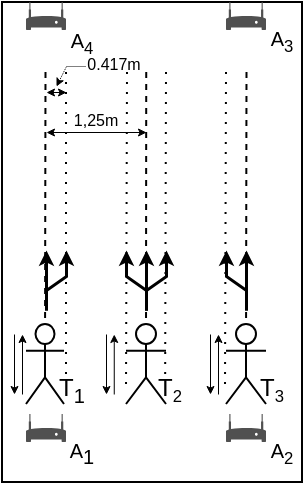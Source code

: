 <mxfile version="24.4.13" type="device">
  <diagram name="Page-1" id="GShBvaMt4-n2fsqKeiEs">
    <mxGraphModel dx="255" dy="143" grid="1" gridSize="10" guides="1" tooltips="1" connect="1" arrows="1" fold="1" page="1" pageScale="1" pageWidth="850" pageHeight="1100" math="0" shadow="0">
      <root>
        <mxCell id="0" />
        <mxCell id="1" parent="0" />
        <mxCell id="QHThUEgulMYCSTynqxfM-2" value="" style="rounded=0;whiteSpace=wrap;html=1;" parent="1" vertex="1">
          <mxGeometry x="198" y="645" width="150" height="240" as="geometry" />
        </mxCell>
        <mxCell id="QHThUEgulMYCSTynqxfM-11" value="" style="endArrow=none;dashed=1;html=1;strokeWidth=1;rounded=0;" parent="1" target="QHThUEgulMYCSTynqxfM-5" edge="1">
          <mxGeometry width="50" height="50" relative="1" as="geometry">
            <mxPoint x="219.75" y="680" as="sourcePoint" />
            <mxPoint x="219.25" y="840" as="targetPoint" />
          </mxGeometry>
        </mxCell>
        <mxCell id="QHThUEgulMYCSTynqxfM-26" value="T&lt;sub&gt;1&lt;/sub&gt;" style="text;html=1;strokeColor=none;fillColor=none;align=center;verticalAlign=middle;whiteSpace=wrap;rounded=0;" parent="1" vertex="1">
          <mxGeometry x="223" y="834" width="20" height="10" as="geometry" />
        </mxCell>
        <mxCell id="QHThUEgulMYCSTynqxfM-27" value="T&lt;span style=&quot;font-size: 10px;&quot;&gt;&lt;sub&gt;2&lt;/sub&gt;&lt;/span&gt;" style="text;html=1;strokeColor=none;fillColor=none;align=center;verticalAlign=middle;whiteSpace=wrap;rounded=0;" parent="1" vertex="1">
          <mxGeometry x="272" y="833" width="20" height="10" as="geometry" />
        </mxCell>
        <mxCell id="QHThUEgulMYCSTynqxfM-28" value="T&lt;span style=&quot;font-size: 10px;&quot;&gt;&lt;sub&gt;3&lt;/sub&gt;&lt;/span&gt;" style="text;html=1;strokeColor=none;fillColor=none;align=center;verticalAlign=middle;whiteSpace=wrap;rounded=0;" parent="1" vertex="1">
          <mxGeometry x="323" y="833" width="20" height="10" as="geometry" />
        </mxCell>
        <mxCell id="QHThUEgulMYCSTynqxfM-29" value="A&lt;span style=&quot;font-size: 10px;&quot;&gt;&lt;sub style=&quot;font-size: 10px;&quot;&gt;1&lt;/sub&gt;&lt;/span&gt;" style="text;html=1;strokeColor=none;fillColor=none;align=center;verticalAlign=middle;whiteSpace=wrap;rounded=0;fontSize=10;" parent="1" vertex="1">
          <mxGeometry x="228" y="866" width="20" height="10" as="geometry" />
        </mxCell>
        <mxCell id="QHThUEgulMYCSTynqxfM-33" value="" style="sketch=0;pointerEvents=1;shadow=0;dashed=0;html=1;strokeColor=none;fillColor=#505050;labelPosition=center;verticalLabelPosition=bottom;verticalAlign=top;outlineConnect=0;align=center;shape=mxgraph.office.devices.modem;fontSize=10;" parent="1" vertex="1">
          <mxGeometry x="210" y="851" width="20" height="14" as="geometry" />
        </mxCell>
        <mxCell id="QHThUEgulMYCSTynqxfM-34" value="A&lt;sub&gt;2&lt;/sub&gt;" style="text;html=1;strokeColor=none;fillColor=none;align=center;verticalAlign=middle;whiteSpace=wrap;rounded=0;fontSize=10;" parent="1" vertex="1">
          <mxGeometry x="328" y="865" width="20" height="10" as="geometry" />
        </mxCell>
        <mxCell id="QHThUEgulMYCSTynqxfM-35" value="" style="sketch=0;pointerEvents=1;shadow=0;dashed=0;html=1;strokeColor=none;fillColor=#505050;labelPosition=center;verticalLabelPosition=bottom;verticalAlign=top;outlineConnect=0;align=center;shape=mxgraph.office.devices.modem;fontSize=10;" parent="1" vertex="1">
          <mxGeometry x="310" y="851" width="20" height="14" as="geometry" />
        </mxCell>
        <mxCell id="QHThUEgulMYCSTynqxfM-43" value="" style="shape=image;html=1;verticalAlign=top;verticalLabelPosition=bottom;labelBackgroundColor=#ffffff;imageAspect=0;aspect=fixed;image=https://cdn1.iconfinder.com/data/icons/ionicons-fill-vol-2/512/wifi-128.png;fontSize=10;" parent="1" vertex="1">
          <mxGeometry x="216" y="846" width="8" height="8" as="geometry" />
        </mxCell>
        <mxCell id="QHThUEgulMYCSTynqxfM-45" value="" style="shape=image;html=1;verticalAlign=top;verticalLabelPosition=bottom;labelBackgroundColor=#ffffff;imageAspect=0;aspect=fixed;image=https://cdn1.iconfinder.com/data/icons/ionicons-fill-vol-2/512/wifi-128.png;fontSize=10;" parent="1" vertex="1">
          <mxGeometry x="316" y="846" width="8" height="8" as="geometry" />
        </mxCell>
        <mxCell id="QHThUEgulMYCSTynqxfM-5" value="" style="shape=umlActor;verticalLabelPosition=bottom;verticalAlign=top;html=1;outlineConnect=0;" parent="1" vertex="1">
          <mxGeometry x="210" y="806" width="19" height="40" as="geometry" />
        </mxCell>
        <mxCell id="QHThUEgulMYCSTynqxfM-67" value="" style="endArrow=none;startArrow=classic;html=1;strokeWidth=1.5;startSize=3;endSize=3;rounded=0;endFill=0;" parent="1" edge="1">
          <mxGeometry width="50" height="50" relative="1" as="geometry">
            <mxPoint x="310" y="769" as="sourcePoint" />
            <mxPoint x="320" y="799" as="targetPoint" />
            <Array as="points">
              <mxPoint x="310" y="782" />
              <mxPoint x="320" y="789" />
            </Array>
          </mxGeometry>
        </mxCell>
        <mxCell id="TeAQlO065X8vaYn2h3sj-1" value="A&lt;sub&gt;4&lt;/sub&gt;" style="text;html=1;strokeColor=none;fillColor=none;align=center;verticalAlign=middle;whiteSpace=wrap;rounded=0;fontSize=10;" parent="1" vertex="1">
          <mxGeometry x="228" y="660" width="20" height="10" as="geometry" />
        </mxCell>
        <mxCell id="TeAQlO065X8vaYn2h3sj-2" value="" style="sketch=0;pointerEvents=1;shadow=0;dashed=0;html=1;strokeColor=none;fillColor=#505050;labelPosition=center;verticalLabelPosition=bottom;verticalAlign=top;outlineConnect=0;align=center;shape=mxgraph.office.devices.modem;fontSize=10;" parent="1" vertex="1">
          <mxGeometry x="210" y="645" width="20" height="14" as="geometry" />
        </mxCell>
        <mxCell id="TeAQlO065X8vaYn2h3sj-3" value="A&lt;sub&gt;3&lt;/sub&gt;" style="text;html=1;strokeColor=none;fillColor=none;align=center;verticalAlign=middle;whiteSpace=wrap;rounded=0;fontSize=10;" parent="1" vertex="1">
          <mxGeometry x="328" y="659" width="20" height="10" as="geometry" />
        </mxCell>
        <mxCell id="TeAQlO065X8vaYn2h3sj-4" value="" style="sketch=0;pointerEvents=1;shadow=0;dashed=0;html=1;strokeColor=none;fillColor=#505050;labelPosition=center;verticalLabelPosition=bottom;verticalAlign=top;outlineConnect=0;align=center;shape=mxgraph.office.devices.modem;fontSize=10;" parent="1" vertex="1">
          <mxGeometry x="310" y="645" width="20" height="14" as="geometry" />
        </mxCell>
        <mxCell id="TeAQlO065X8vaYn2h3sj-6" value="" style="shape=image;html=1;verticalAlign=top;verticalLabelPosition=bottom;labelBackgroundColor=#ffffff;imageAspect=0;aspect=fixed;image=https://cdn1.iconfinder.com/data/icons/ionicons-fill-vol-2/512/wifi-128.png;fontSize=10;rotation=-179;" parent="1" vertex="1">
          <mxGeometry x="216" y="662" width="8" height="8" as="geometry" />
        </mxCell>
        <mxCell id="TeAQlO065X8vaYn2h3sj-8" value="" style="shape=image;html=1;verticalAlign=top;verticalLabelPosition=bottom;labelBackgroundColor=#ffffff;imageAspect=0;aspect=fixed;image=https://cdn1.iconfinder.com/data/icons/ionicons-fill-vol-2/512/wifi-128.png;fontSize=10;rotation=-179;" parent="1" vertex="1">
          <mxGeometry x="316" y="662" width="8" height="8" as="geometry" />
        </mxCell>
        <mxCell id="TeAQlO065X8vaYn2h3sj-9" value="" style="endArrow=none;startArrow=classic;html=1;strokeWidth=1.5;startSize=3;endSize=3;rounded=0;endFill=0;" parent="1" edge="1">
          <mxGeometry width="50" height="50" relative="1" as="geometry">
            <mxPoint x="270" y="769" as="sourcePoint" />
            <mxPoint x="270" y="799" as="targetPoint" />
            <Array as="points" />
          </mxGeometry>
        </mxCell>
        <mxCell id="TeAQlO065X8vaYn2h3sj-12" value="" style="endArrow=none;dashed=1;html=1;strokeWidth=1;rounded=0;dashPattern=1 4;" parent="1" edge="1">
          <mxGeometry width="50" height="50" relative="1" as="geometry">
            <mxPoint x="230" y="680" as="sourcePoint" />
            <mxPoint x="230" y="833" as="targetPoint" />
          </mxGeometry>
        </mxCell>
        <mxCell id="TeAQlO065X8vaYn2h3sj-14" value="" style="endArrow=classic;startArrow=classic;html=1;rounded=0;strokeWidth=0.5;endSize=3;startSize=3;" parent="1" edge="1">
          <mxGeometry width="50" height="50" relative="1" as="geometry">
            <mxPoint x="220" y="690" as="sourcePoint" />
            <mxPoint x="230" y="690" as="targetPoint" />
          </mxGeometry>
        </mxCell>
        <mxCell id="TeAQlO065X8vaYn2h3sj-15" value="" style="endArrow=classic;startArrow=classic;html=1;rounded=0;strokeWidth=0.5;endSize=3;startSize=3;" parent="1" edge="1">
          <mxGeometry width="50" height="50" relative="1" as="geometry">
            <mxPoint x="220" y="710" as="sourcePoint" />
            <mxPoint x="270" y="710" as="targetPoint" />
          </mxGeometry>
        </mxCell>
        <mxCell id="TeAQlO065X8vaYn2h3sj-16" value="" style="endArrow=none;dashed=1;html=1;dashPattern=1 1;strokeWidth=0.5;rounded=0;startSize=3;endSize=3;jumpStyle=none;endFill=0;startArrow=classic;startFill=1;" parent="1" edge="1">
          <mxGeometry width="50" height="50" relative="1" as="geometry">
            <mxPoint x="225" y="687" as="sourcePoint" />
            <mxPoint x="240" y="677" as="targetPoint" />
            <Array as="points">
              <mxPoint x="230" y="677" />
            </Array>
          </mxGeometry>
        </mxCell>
        <mxCell id="TeAQlO065X8vaYn2h3sj-17" value="&lt;font style=&quot;font-size: 8px;&quot;&gt;0.417m&lt;/font&gt;" style="text;html=1;strokeColor=none;fillColor=none;align=center;verticalAlign=middle;whiteSpace=wrap;rounded=0;fontSize=10;" parent="1" vertex="1">
          <mxGeometry x="244" y="670" width="20" height="10" as="geometry" />
        </mxCell>
        <mxCell id="TeAQlO065X8vaYn2h3sj-18" value="&lt;div style=&quot;font-size: 9px;&quot;&gt;&lt;font style=&quot;font-size: 8px;&quot;&gt;1,25m&lt;/font&gt;&lt;/div&gt;" style="text;html=1;strokeColor=none;fillColor=none;align=center;verticalAlign=middle;whiteSpace=wrap;rounded=0;fontSize=10;" parent="1" vertex="1">
          <mxGeometry x="235" y="699" width="20" height="10" as="geometry" />
        </mxCell>
        <mxCell id="TeAQlO065X8vaYn2h3sj-21" value="" style="endArrow=none;startArrow=classic;html=1;strokeWidth=1.5;startSize=3;endSize=3;rounded=0;endFill=0;" parent="1" edge="1">
          <mxGeometry width="50" height="50" relative="1" as="geometry">
            <mxPoint x="230" y="769" as="sourcePoint" />
            <mxPoint x="220" y="799" as="targetPoint" />
            <Array as="points">
              <mxPoint x="230" y="782" />
              <mxPoint x="220" y="789" />
            </Array>
          </mxGeometry>
        </mxCell>
        <mxCell id="TeAQlO065X8vaYn2h3sj-22" value="" style="endArrow=none;startArrow=classic;html=1;strokeWidth=1.5;startSize=3;endSize=3;rounded=0;endFill=0;" parent="1" edge="1">
          <mxGeometry width="50" height="50" relative="1" as="geometry">
            <mxPoint x="260" y="769" as="sourcePoint" />
            <mxPoint x="270" y="799" as="targetPoint" />
            <Array as="points">
              <mxPoint x="260" y="782" />
              <mxPoint x="270" y="789" />
            </Array>
          </mxGeometry>
        </mxCell>
        <mxCell id="TeAQlO065X8vaYn2h3sj-23" value="" style="endArrow=none;startArrow=classic;html=1;strokeWidth=1.5;startSize=3;endSize=3;rounded=0;endFill=0;" parent="1" edge="1">
          <mxGeometry width="50" height="50" relative="1" as="geometry">
            <mxPoint x="280" y="769" as="sourcePoint" />
            <mxPoint x="270" y="799" as="targetPoint" />
            <Array as="points">
              <mxPoint x="280" y="782" />
              <mxPoint x="270" y="789" />
            </Array>
          </mxGeometry>
        </mxCell>
        <mxCell id="TeAQlO065X8vaYn2h3sj-24" value="" style="endArrow=none;startArrow=classic;html=1;strokeWidth=1.5;startSize=3;endSize=3;rounded=0;endFill=0;" parent="1" edge="1">
          <mxGeometry width="50" height="50" relative="1" as="geometry">
            <mxPoint x="220" y="769" as="sourcePoint" />
            <mxPoint x="220" y="799" as="targetPoint" />
            <Array as="points" />
          </mxGeometry>
        </mxCell>
        <mxCell id="TeAQlO065X8vaYn2h3sj-26" value="" style="endArrow=none;dashed=1;html=1;strokeWidth=1;rounded=0;" parent="1" target="_zlzXDLENZHTqgReKsr3-5" edge="1">
          <mxGeometry width="50" height="50" relative="1" as="geometry">
            <mxPoint x="270.12" y="680" as="sourcePoint" />
            <mxPoint x="269.62" y="840" as="targetPoint" />
          </mxGeometry>
        </mxCell>
        <mxCell id="TeAQlO065X8vaYn2h3sj-27" value="" style="endArrow=none;dashed=1;html=1;strokeWidth=1;rounded=0;dashPattern=1 4;entryX=0.379;entryY=0.007;entryDx=0;entryDy=0;entryPerimeter=0;" parent="1" edge="1" target="QHThUEgulMYCSTynqxfM-27">
          <mxGeometry width="50" height="50" relative="1" as="geometry">
            <mxPoint x="280" y="680" as="sourcePoint" />
            <mxPoint x="280" y="833" as="targetPoint" />
          </mxGeometry>
        </mxCell>
        <mxCell id="TeAQlO065X8vaYn2h3sj-28" value="" style="endArrow=none;dashed=1;html=1;strokeWidth=1;rounded=0;" parent="1" target="_zlzXDLENZHTqgReKsr3-6" edge="1">
          <mxGeometry width="50" height="50" relative="1" as="geometry">
            <mxPoint x="320.25" y="680" as="sourcePoint" />
            <mxPoint x="319.75" y="840" as="targetPoint" />
          </mxGeometry>
        </mxCell>
        <mxCell id="TeAQlO065X8vaYn2h3sj-29" value="" style="endArrow=none;dashed=1;html=1;strokeWidth=1;rounded=0;dashPattern=1 4;" parent="1" edge="1">
          <mxGeometry width="50" height="50" relative="1" as="geometry">
            <mxPoint x="260.5" y="680" as="sourcePoint" />
            <mxPoint x="260" y="840" as="targetPoint" />
          </mxGeometry>
        </mxCell>
        <mxCell id="_zlzXDLENZHTqgReKsr3-5" value="" style="shape=umlActor;verticalLabelPosition=bottom;verticalAlign=top;html=1;outlineConnect=0;" parent="1" vertex="1">
          <mxGeometry x="260" y="806" width="20" height="40" as="geometry" />
        </mxCell>
        <mxCell id="_zlzXDLENZHTqgReKsr3-6" value="" style="shape=umlActor;verticalLabelPosition=bottom;verticalAlign=top;html=1;outlineConnect=0;" parent="1" vertex="1">
          <mxGeometry x="310" y="806" width="20" height="40" as="geometry" />
        </mxCell>
        <mxCell id="TeAQlO065X8vaYn2h3sj-25" value="" style="endArrow=none;startArrow=classic;html=1;strokeWidth=1.5;startSize=3;endSize=3;rounded=0;endFill=0;" parent="1" edge="1">
          <mxGeometry width="50" height="50" relative="1" as="geometry">
            <mxPoint x="320" y="769" as="sourcePoint" />
            <mxPoint x="320" y="799" as="targetPoint" />
            <Array as="points" />
          </mxGeometry>
        </mxCell>
        <mxCell id="TeAQlO065X8vaYn2h3sj-37" value="" style="endArrow=none;startArrow=classic;html=1;strokeWidth=0.5;startSize=3;endSize=3;rounded=0;endFill=0;" parent="1" edge="1">
          <mxGeometry width="50" height="50" relative="1" as="geometry">
            <mxPoint x="208" y="811" as="sourcePoint" />
            <mxPoint x="208" y="841" as="targetPoint" />
            <Array as="points" />
          </mxGeometry>
        </mxCell>
        <mxCell id="TeAQlO065X8vaYn2h3sj-38" value="" style="endArrow=none;startArrow=classic;html=1;strokeWidth=0.5;startSize=3;endSize=3;rounded=0;endFill=0;" parent="1" edge="1">
          <mxGeometry width="50" height="50" relative="1" as="geometry">
            <mxPoint x="253.88" y="811" as="sourcePoint" />
            <mxPoint x="253.88" y="841" as="targetPoint" />
            <Array as="points" />
          </mxGeometry>
        </mxCell>
        <mxCell id="TeAQlO065X8vaYn2h3sj-40" value="" style="endArrow=classic;startArrow=none;html=1;strokeWidth=0.5;startSize=3;endSize=3;rounded=0;endFill=1;startFill=0;" parent="1" edge="1">
          <mxGeometry width="50" height="50" relative="1" as="geometry">
            <mxPoint x="204" y="811" as="sourcePoint" />
            <mxPoint x="204" y="841" as="targetPoint" />
            <Array as="points" />
          </mxGeometry>
        </mxCell>
        <mxCell id="TeAQlO065X8vaYn2h3sj-41" value="" style="endArrow=classic;startArrow=none;html=1;strokeWidth=0.5;startSize=3;endSize=3;rounded=0;endFill=1;startFill=0;" parent="1" edge="1">
          <mxGeometry width="50" height="50" relative="1" as="geometry">
            <mxPoint x="250" y="811" as="sourcePoint" />
            <mxPoint x="250" y="841" as="targetPoint" />
            <Array as="points" />
          </mxGeometry>
        </mxCell>
        <mxCell id="TeAQlO065X8vaYn2h3sj-42" value="" style="endArrow=none;startArrow=classic;html=1;strokeWidth=0.5;startSize=3;endSize=3;rounded=0;endFill=0;" parent="1" edge="1">
          <mxGeometry width="50" height="50" relative="1" as="geometry">
            <mxPoint x="306" y="811" as="sourcePoint" />
            <mxPoint x="306" y="841" as="targetPoint" />
            <Array as="points" />
          </mxGeometry>
        </mxCell>
        <mxCell id="TeAQlO065X8vaYn2h3sj-43" value="" style="endArrow=classic;startArrow=none;html=1;strokeWidth=0.5;startSize=3;endSize=3;rounded=0;endFill=1;startFill=0;" parent="1" edge="1">
          <mxGeometry width="50" height="50" relative="1" as="geometry">
            <mxPoint x="302" y="811" as="sourcePoint" />
            <mxPoint x="302" y="841" as="targetPoint" />
            <Array as="points" />
          </mxGeometry>
        </mxCell>
        <mxCell id="-1GQq3EBsvAUjfZBKCaD-1" value="" style="endArrow=none;dashed=1;html=1;strokeWidth=1;rounded=0;dashPattern=1 4;" edge="1" parent="1">
          <mxGeometry width="50" height="50" relative="1" as="geometry">
            <mxPoint x="310" y="680" as="sourcePoint" />
            <mxPoint x="309.5" y="840" as="targetPoint" />
          </mxGeometry>
        </mxCell>
      </root>
    </mxGraphModel>
  </diagram>
</mxfile>
